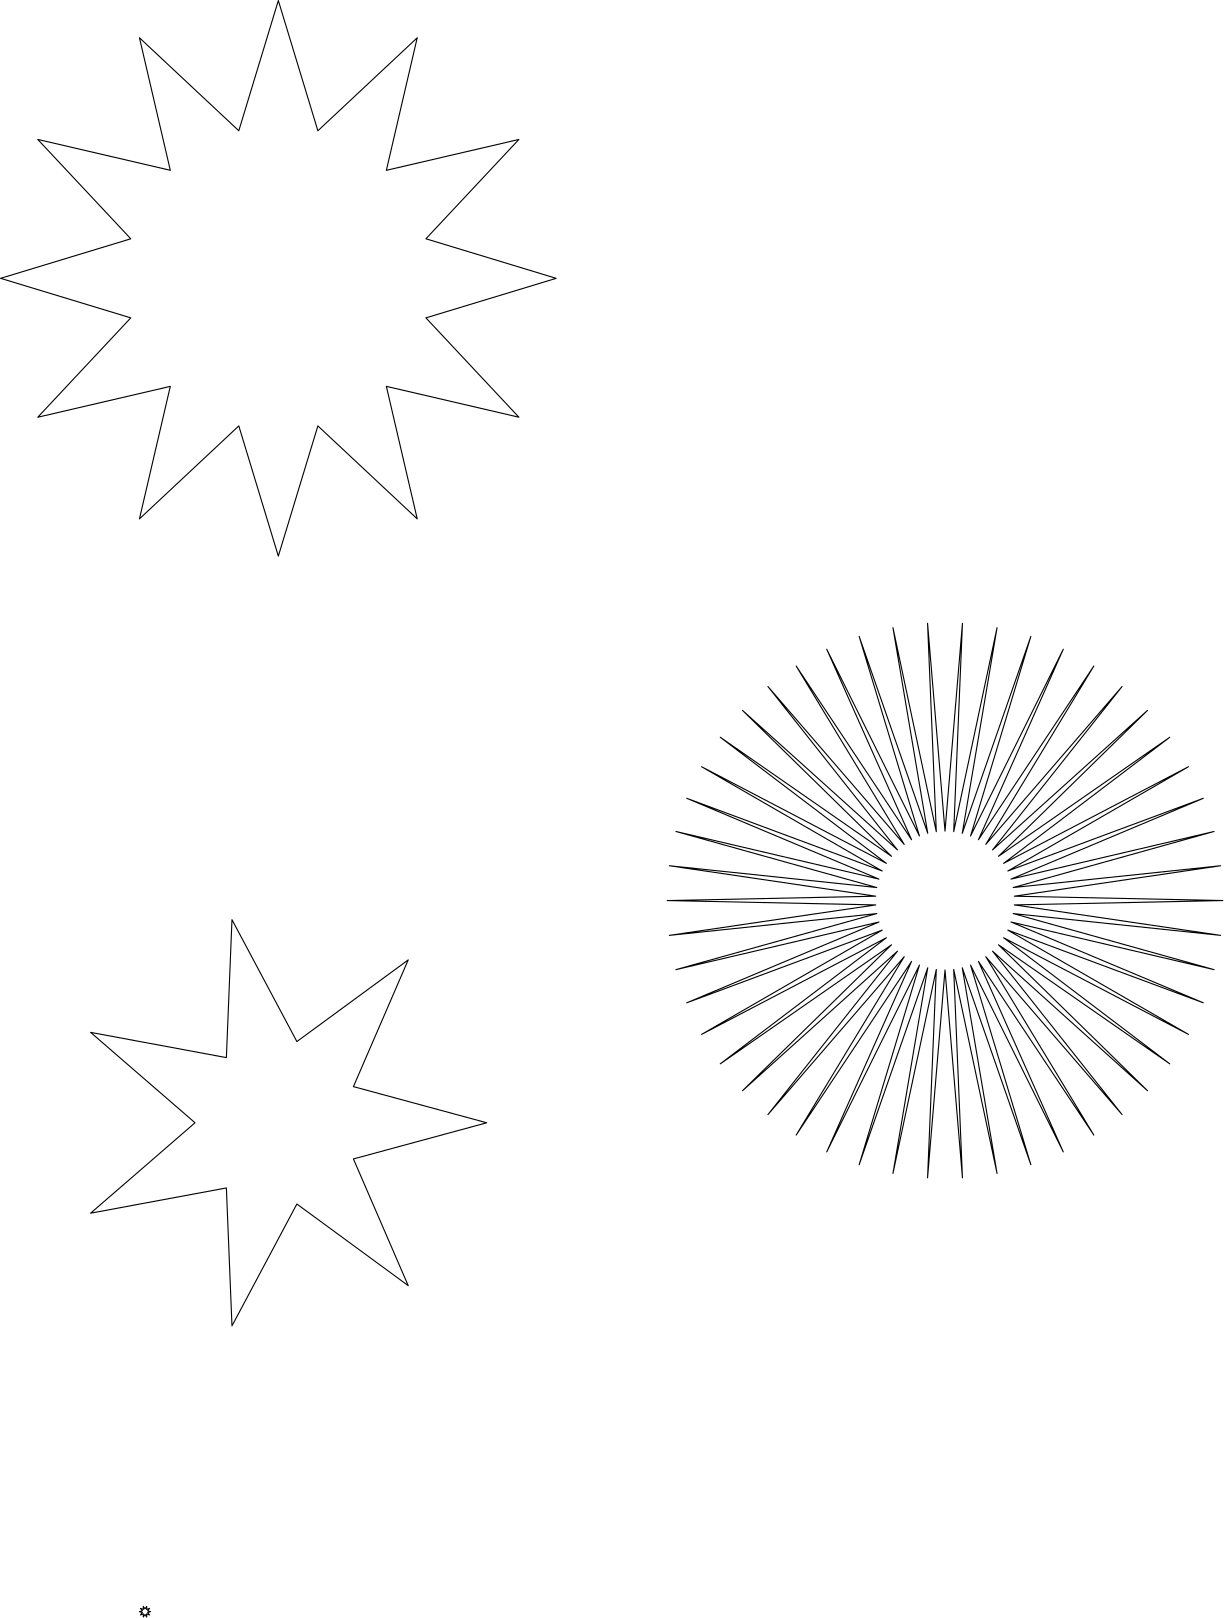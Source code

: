 <?xml version="1.0"?>
<!DOCTYPE ipe SYSTEM "ipe.dtd">
<ipe version="70206" creator="Ipe 7.2.7">
<info created="D:20190814161105" modified="D:20190814165629"/>
<ipestyle name="basic">
<symbol name="arrow/arc(spx)">
<path stroke="sym-stroke" fill="sym-stroke" pen="sym-pen">
0 0 m
-1 0.333 l
-1 -0.333 l
h
</path>
</symbol>
<symbol name="arrow/farc(spx)">
<path stroke="sym-stroke" fill="white" pen="sym-pen">
0 0 m
-1 0.333 l
-1 -0.333 l
h
</path>
</symbol>
<symbol name="arrow/ptarc(spx)">
<path stroke="sym-stroke" fill="sym-stroke" pen="sym-pen">
0 0 m
-1 0.333 l
-0.8 0 l
-1 -0.333 l
h
</path>
</symbol>
<symbol name="arrow/fptarc(spx)">
<path stroke="sym-stroke" fill="white" pen="sym-pen">
0 0 m
-1 0.333 l
-0.8 0 l
-1 -0.333 l
h
</path>
</symbol>
<symbol name="mark/circle(sx)" transformations="translations">
<path fill="sym-stroke">
0.6 0 0 0.6 0 0 e
0.4 0 0 0.4 0 0 e
</path>
</symbol>
<symbol name="mark/disk(sx)" transformations="translations">
<path fill="sym-stroke">
0.6 0 0 0.6 0 0 e
</path>
</symbol>
<symbol name="mark/fdisk(sfx)" transformations="translations">
<group>
<path fill="sym-fill">
0.5 0 0 0.5 0 0 e
</path>
<path fill="sym-stroke" fillrule="eofill">
0.6 0 0 0.6 0 0 e
0.4 0 0 0.4 0 0 e
</path>
</group>
</symbol>
<symbol name="mark/box(sx)" transformations="translations">
<path fill="sym-stroke" fillrule="eofill">
-0.6 -0.6 m
0.6 -0.6 l
0.6 0.6 l
-0.6 0.6 l
h
-0.4 -0.4 m
0.4 -0.4 l
0.4 0.4 l
-0.4 0.4 l
h
</path>
</symbol>
<symbol name="mark/square(sx)" transformations="translations">
<path fill="sym-stroke">
-0.6 -0.6 m
0.6 -0.6 l
0.6 0.6 l
-0.6 0.6 l
h
</path>
</symbol>
<symbol name="mark/fsquare(sfx)" transformations="translations">
<group>
<path fill="sym-fill">
-0.5 -0.5 m
0.5 -0.5 l
0.5 0.5 l
-0.5 0.5 l
h
</path>
<path fill="sym-stroke" fillrule="eofill">
-0.6 -0.6 m
0.6 -0.6 l
0.6 0.6 l
-0.6 0.6 l
h
-0.4 -0.4 m
0.4 -0.4 l
0.4 0.4 l
-0.4 0.4 l
h
</path>
</group>
</symbol>
<symbol name="mark/cross(sx)" transformations="translations">
<group>
<path fill="sym-stroke">
-0.43 -0.57 m
0.57 0.43 l
0.43 0.57 l
-0.57 -0.43 l
h
</path>
<path fill="sym-stroke">
-0.43 0.57 m
0.57 -0.43 l
0.43 -0.57 l
-0.57 0.43 l
h
</path>
</group>
</symbol>
<symbol name="arrow/fnormal(spx)">
<path stroke="sym-stroke" fill="white" pen="sym-pen">
0 0 m
-1 0.333 l
-1 -0.333 l
h
</path>
</symbol>
<symbol name="arrow/pointed(spx)">
<path stroke="sym-stroke" fill="sym-stroke" pen="sym-pen">
0 0 m
-1 0.333 l
-0.8 0 l
-1 -0.333 l
h
</path>
</symbol>
<symbol name="arrow/fpointed(spx)">
<path stroke="sym-stroke" fill="white" pen="sym-pen">
0 0 m
-1 0.333 l
-0.8 0 l
-1 -0.333 l
h
</path>
</symbol>
<symbol name="arrow/linear(spx)">
<path stroke="sym-stroke" pen="sym-pen">
-1 0.333 m
0 0 l
-1 -0.333 l
</path>
</symbol>
<symbol name="arrow/fdouble(spx)">
<path stroke="sym-stroke" fill="white" pen="sym-pen">
0 0 m
-1 0.333 l
-1 -0.333 l
h
-1 0 m
-2 0.333 l
-2 -0.333 l
h
</path>
</symbol>
<symbol name="arrow/double(spx)">
<path stroke="sym-stroke" fill="sym-stroke" pen="sym-pen">
0 0 m
-1 0.333 l
-1 -0.333 l
h
-1 0 m
-2 0.333 l
-2 -0.333 l
h
</path>
</symbol>
<pen name="heavier" value="0.8"/>
<pen name="fat" value="1.2"/>
<pen name="ultrafat" value="2"/>
<symbolsize name="large" value="5"/>
<symbolsize name="small" value="2"/>
<symbolsize name="tiny" value="1.1"/>
<arrowsize name="large" value="10"/>
<arrowsize name="small" value="5"/>
<arrowsize name="tiny" value="3"/>
<color name="red" value="1 0 0"/>
<color name="green" value="0 1 0"/>
<color name="blue" value="0 0 1"/>
<color name="yellow" value="1 1 0"/>
<color name="orange" value="1 0.647 0"/>
<color name="gold" value="1 0.843 0"/>
<color name="purple" value="0.627 0.125 0.941"/>
<color name="gray" value="0.745"/>
<color name="brown" value="0.647 0.165 0.165"/>
<color name="navy" value="0 0 0.502"/>
<color name="pink" value="1 0.753 0.796"/>
<color name="seagreen" value="0.18 0.545 0.341"/>
<color name="turquoise" value="0.251 0.878 0.816"/>
<color name="violet" value="0.933 0.51 0.933"/>
<color name="darkblue" value="0 0 0.545"/>
<color name="darkcyan" value="0 0.545 0.545"/>
<color name="darkgray" value="0.663"/>
<color name="darkgreen" value="0 0.392 0"/>
<color name="darkmagenta" value="0.545 0 0.545"/>
<color name="darkorange" value="1 0.549 0"/>
<color name="darkred" value="0.545 0 0"/>
<color name="lightblue" value="0.678 0.847 0.902"/>
<color name="lightcyan" value="0.878 1 1"/>
<color name="lightgray" value="0.827"/>
<color name="lightgreen" value="0.565 0.933 0.565"/>
<color name="lightyellow" value="1 1 0.878"/>
<dashstyle name="dashed" value="[4] 0"/>
<dashstyle name="dotted" value="[1 3] 0"/>
<dashstyle name="dash dotted" value="[4 2 1 2] 0"/>
<dashstyle name="dash dot dotted" value="[4 2 1 2 1 2] 0"/>
<textsize name="large" value="\large"/>
<textsize name="small" value="\small"/>
<textsize name="tiny" value="\tiny"/>
<textsize name="Large" value="\Large"/>
<textsize name="LARGE" value="\LARGE"/>
<textsize name="huge" value="\huge"/>
<textsize name="Huge" value="\Huge"/>
<textsize name="footnote" value="\footnotesize"/>
<textstyle name="center" begin="\begin{center}" end="\end{center}"/>
<textstyle name="itemize" begin="\begin{itemize}" end="\end{itemize}"/>
<textstyle name="item" begin="\begin{itemize}\item{}" end="\end{itemize}"/>
<gridsize name="4 pts" value="4"/>
<gridsize name="8 pts (~3 mm)" value="8"/>
<gridsize name="16 pts (~6 mm)" value="16"/>
<gridsize name="32 pts (~12 mm)" value="32"/>
<gridsize name="10 pts (~3.5 mm)" value="10"/>
<gridsize name="20 pts (~7 mm)" value="20"/>
<gridsize name="14 pts (~5 mm)" value="14"/>
<gridsize name="28 pts (~10 mm)" value="28"/>
<gridsize name="56 pts (~20 mm)" value="56"/>
<anglesize name="90 deg" value="90"/>
<anglesize name="60 deg" value="60"/>
<anglesize name="45 deg" value="45"/>
<anglesize name="30 deg" value="30"/>
<anglesize name="22.5 deg" value="22.5"/>
<opacity name="10%" value="0.1"/>
<opacity name="30%" value="0.3"/>
<opacity name="50%" value="0.5"/>
<opacity name="75%" value="0.75"/>
<tiling name="falling" angle="-60" step="4" width="1"/>
<tiling name="rising" angle="30" step="4" width="1"/>
</ipestyle>
<page>
<layer name="alpha"/>
<view layers="alpha" active="alpha"/>
<path layer="alpha" matrix="1 0 0 1 160 -16" stroke="black">
2 0 m
0.951057 0.309017 l
1.61803 1.17557 l
0.587785 0.809017 l
0.618034 1.90211 l
0 1 l
-0.618034 1.90211 l
-0.587785 0.809017 l
-1.61803 1.17557 l
-0.951057 0.309017 l
-2 0 l
-0.951057 -0.309017 l
-1.61803 -1.17557 l
-0.587785 -0.809017 l
-0.618034 -1.90211 l
0 -1 l
0.618034 -1.90211 l
0.587785 -0.809017 l
1.61803 -1.17557 l
0.951057 -0.309017 l
h
</path>
<path matrix="1 0 0 1 448 240" stroke="black">
100 0 m
24.9507 1.56976 l
99.2115 12.5333 l
24.5572 4.68453 l
96.8583 24.869 l
23.7764 7.72542 l
92.9776 36.8125 l
22.6207 10.6445 l
87.6307 48.1754 l
21.1082 13.3957 l
80.9017 58.7785 l
19.2628 15.9356 l
72.8969 68.4547 l
17.1137 18.2242 l
63.7424 77.0513 l
14.6946 20.2254 l
53.5827 84.4328 l
12.0438 21.9077 l
42.5779 90.4827 l
9.20311 23.2444 l
30.9017 95.1057 l
6.21725 24.2146 l
18.7381 98.2287 l
3.13333 24.8029 l
6.27905 99.8027 l
-0 25 l
-6.27905 99.8027 l
-3.13333 24.8029 l
-18.7381 98.2287 l
-6.21725 24.2146 l
-30.9017 95.1057 l
-9.20311 23.2444 l
-42.5779 90.4827 l
-12.0438 21.9077 l
-53.5827 84.4328 l
-14.6946 20.2254 l
-63.7424 77.0513 l
-17.1137 18.2242 l
-72.8969 68.4547 l
-19.2628 15.9356 l
-80.9017 58.7785 l
-21.1082 13.3957 l
-87.6307 48.1754 l
-22.6207 10.6445 l
-92.9776 36.8125 l
-23.7764 7.72542 l
-96.8583 24.869 l
-24.5572 4.68453 l
-99.2115 12.5333 l
-24.9507 1.56976 l
-100 -0 l
-24.9507 -1.56976 l
-99.2115 -12.5333 l
-24.5572 -4.68453 l
-96.8583 -24.869 l
-23.7764 -7.72542 l
-92.9776 -36.8125 l
-22.6207 -10.6445 l
-87.6307 -48.1754 l
-21.1082 -13.3957 l
-80.9017 -58.7785 l
-19.2628 -15.9356 l
-72.8969 -68.4547 l
-17.1137 -18.2242 l
-63.7424 -77.0513 l
-14.6946 -20.2254 l
-53.5827 -84.4328 l
-12.0438 -21.9077 l
-42.5779 -90.4827 l
-9.20311 -23.2444 l
-30.9017 -95.1057 l
-6.21725 -24.2146 l
-18.7381 -98.2287 l
-3.13333 -24.8029 l
-6.27905 -99.8027 l
-0 -25 l
6.27905 -99.8027 l
3.13333 -24.8029 l
18.7381 -98.2287 l
6.21725 -24.2146 l
30.9017 -95.1057 l
9.20311 -23.2444 l
42.5779 -90.4827 l
12.0438 -21.9077 l
53.5827 -84.4328 l
14.6946 -20.2254 l
63.7424 -77.0513 l
17.1137 -18.2242 l
72.8969 -68.4547 l
19.2628 -15.9356 l
80.9017 -58.7785 l
21.1082 -13.3957 l
87.6307 -48.1754 l
22.6207 -10.6445 l
92.9776 -36.8125 l
23.7764 -7.72542 l
96.8583 -24.869 l
24.5572 -4.68453 l
99.2115 -12.5333 l
24.9507 -1.56976 l
h
</path>
<path matrix="1 0 0 1 208 160" stroke="black">
75 0 m
27.0291 13.0165 l
46.7617 58.6374 l
6.67563 29.2478 l
-16.6891 73.1196 l
-18.7047 23.4549 l
-67.5727 32.5413 l
-30 0 l
-67.5727 -32.5413 l
-18.7047 -23.4549 l
-16.6891 -73.1196 l
6.67563 -29.2478 l
46.7617 -58.6374 l
27.0291 -13.0165 l
h
</path>
<path matrix="1 0 0 1 208 464" stroke="black">
100 0 m
53.1259 14.235 l
86.6025 50 l
38.8909 38.8909 l
50 86.6025 l
14.235 53.1259 l
0 100 l
-14.235 53.1259 l
-50 86.6025 l
-38.8909 38.8909 l
-86.6025 50 l
-53.1259 14.235 l
-100 0 l
-53.1259 -14.235 l
-86.6025 -50 l
-38.8909 -38.8909 l
-50 -86.6025 l
-14.235 -53.1259 l
-0 -100 l
14.235 -53.1259 l
50 -86.6025 l
38.8909 -38.8909 l
86.6025 -50 l
53.1259 -14.235 l
h
</path>
</page>
</ipe>
